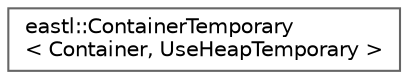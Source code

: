 digraph "类继承关系图"
{
 // LATEX_PDF_SIZE
  bgcolor="transparent";
  edge [fontname=Helvetica,fontsize=10,labelfontname=Helvetica,labelfontsize=10];
  node [fontname=Helvetica,fontsize=10,shape=box,height=0.2,width=0.4];
  rankdir="LR";
  Node0 [id="Node000000",label="eastl::ContainerTemporary\l\< Container, UseHeapTemporary \>",height=0.2,width=0.4,color="grey40", fillcolor="white", style="filled",URL="$structeastl_1_1_container_temporary.html",tooltip=" "];
}
